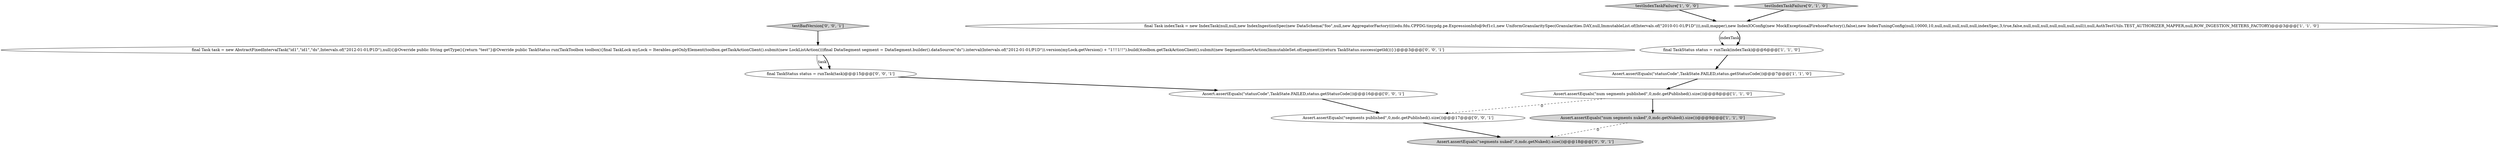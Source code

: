 digraph {
0 [style = filled, label = "Assert.assertEquals(\"num segments published\",0,mdc.getPublished().size())@@@8@@@['1', '1', '0']", fillcolor = white, shape = ellipse image = "AAA0AAABBB1BBB"];
10 [style = filled, label = "final TaskStatus status = runTask(task)@@@15@@@['0', '0', '1']", fillcolor = white, shape = ellipse image = "AAA0AAABBB3BBB"];
12 [style = filled, label = "testBadVersion['0', '0', '1']", fillcolor = lightgray, shape = diamond image = "AAA0AAABBB3BBB"];
2 [style = filled, label = "final Task indexTask = new IndexTask(null,null,new IndexIngestionSpec(new DataSchema(\"foo\",null,new AggregatorFactory((((edu.fdu.CPPDG.tinypdg.pe.ExpressionInfo@9cf1c1,new UniformGranularitySpec(Granularities.DAY,null,ImmutableList.of(Intervals.of(\"2010-01-01/P1D\"))),null,mapper),new IndexIOConfig(new MockExceptionalFirehoseFactory(),false),new IndexTuningConfig(null,10000,10,null,null,null,null,null,indexSpec,3,true,false,null,null,null,null,null,null,null)),null,AuthTestUtils.TEST_AUTHORIZER_MAPPER,null,ROW_INGESTION_METERS_FACTORY)@@@3@@@['1', '1', '0']", fillcolor = white, shape = ellipse image = "AAA0AAABBB1BBB"];
7 [style = filled, label = "Assert.assertEquals(\"statusCode\",TaskState.FAILED,status.getStatusCode())@@@16@@@['0', '0', '1']", fillcolor = white, shape = ellipse image = "AAA0AAABBB3BBB"];
11 [style = filled, label = "Assert.assertEquals(\"segments nuked\",0,mdc.getNuked().size())@@@18@@@['0', '0', '1']", fillcolor = lightgray, shape = ellipse image = "AAA0AAABBB3BBB"];
8 [style = filled, label = "final Task task = new AbstractFixedIntervalTask(\"id1\",\"id1\",\"ds\",Intervals.of(\"2012-01-01/P1D\"),null){@Override public String getType(){return \"test\"}@Override public TaskStatus run(TaskToolbox toolbox){final TaskLock myLock = Iterables.getOnlyElement(toolbox.getTaskActionClient().submit(new LockListAction()))final DataSegment segment = DataSegment.builder().dataSource(\"ds\").interval(Intervals.of(\"2012-01-01/P1D\")).version(myLock.getVersion() + \"1!!!1!!\").build()toolbox.getTaskActionClient().submit(new SegmentInsertAction(ImmutableSet.of(segment)))return TaskStatus.success(getId())}}@@@3@@@['0', '0', '1']", fillcolor = white, shape = ellipse image = "AAA0AAABBB3BBB"];
3 [style = filled, label = "final TaskStatus status = runTask(indexTask)@@@6@@@['1', '1', '0']", fillcolor = white, shape = ellipse image = "AAA0AAABBB1BBB"];
9 [style = filled, label = "Assert.assertEquals(\"segments published\",0,mdc.getPublished().size())@@@17@@@['0', '0', '1']", fillcolor = white, shape = ellipse image = "AAA0AAABBB3BBB"];
4 [style = filled, label = "Assert.assertEquals(\"statusCode\",TaskState.FAILED,status.getStatusCode())@@@7@@@['1', '1', '0']", fillcolor = white, shape = ellipse image = "AAA0AAABBB1BBB"];
1 [style = filled, label = "testIndexTaskFailure['1', '0', '0']", fillcolor = lightgray, shape = diamond image = "AAA0AAABBB1BBB"];
5 [style = filled, label = "Assert.assertEquals(\"num segments nuked\",0,mdc.getNuked().size())@@@9@@@['1', '1', '0']", fillcolor = lightgray, shape = ellipse image = "AAA0AAABBB1BBB"];
6 [style = filled, label = "testIndexTaskFailure['0', '1', '0']", fillcolor = lightgray, shape = diamond image = "AAA0AAABBB2BBB"];
10->7 [style = bold, label=""];
5->11 [style = dashed, label="0"];
8->10 [style = solid, label="task"];
0->5 [style = bold, label=""];
9->11 [style = bold, label=""];
12->8 [style = bold, label=""];
1->2 [style = bold, label=""];
3->4 [style = bold, label=""];
8->10 [style = bold, label=""];
4->0 [style = bold, label=""];
6->2 [style = bold, label=""];
2->3 [style = solid, label="indexTask"];
7->9 [style = bold, label=""];
2->3 [style = bold, label=""];
0->9 [style = dashed, label="0"];
}
